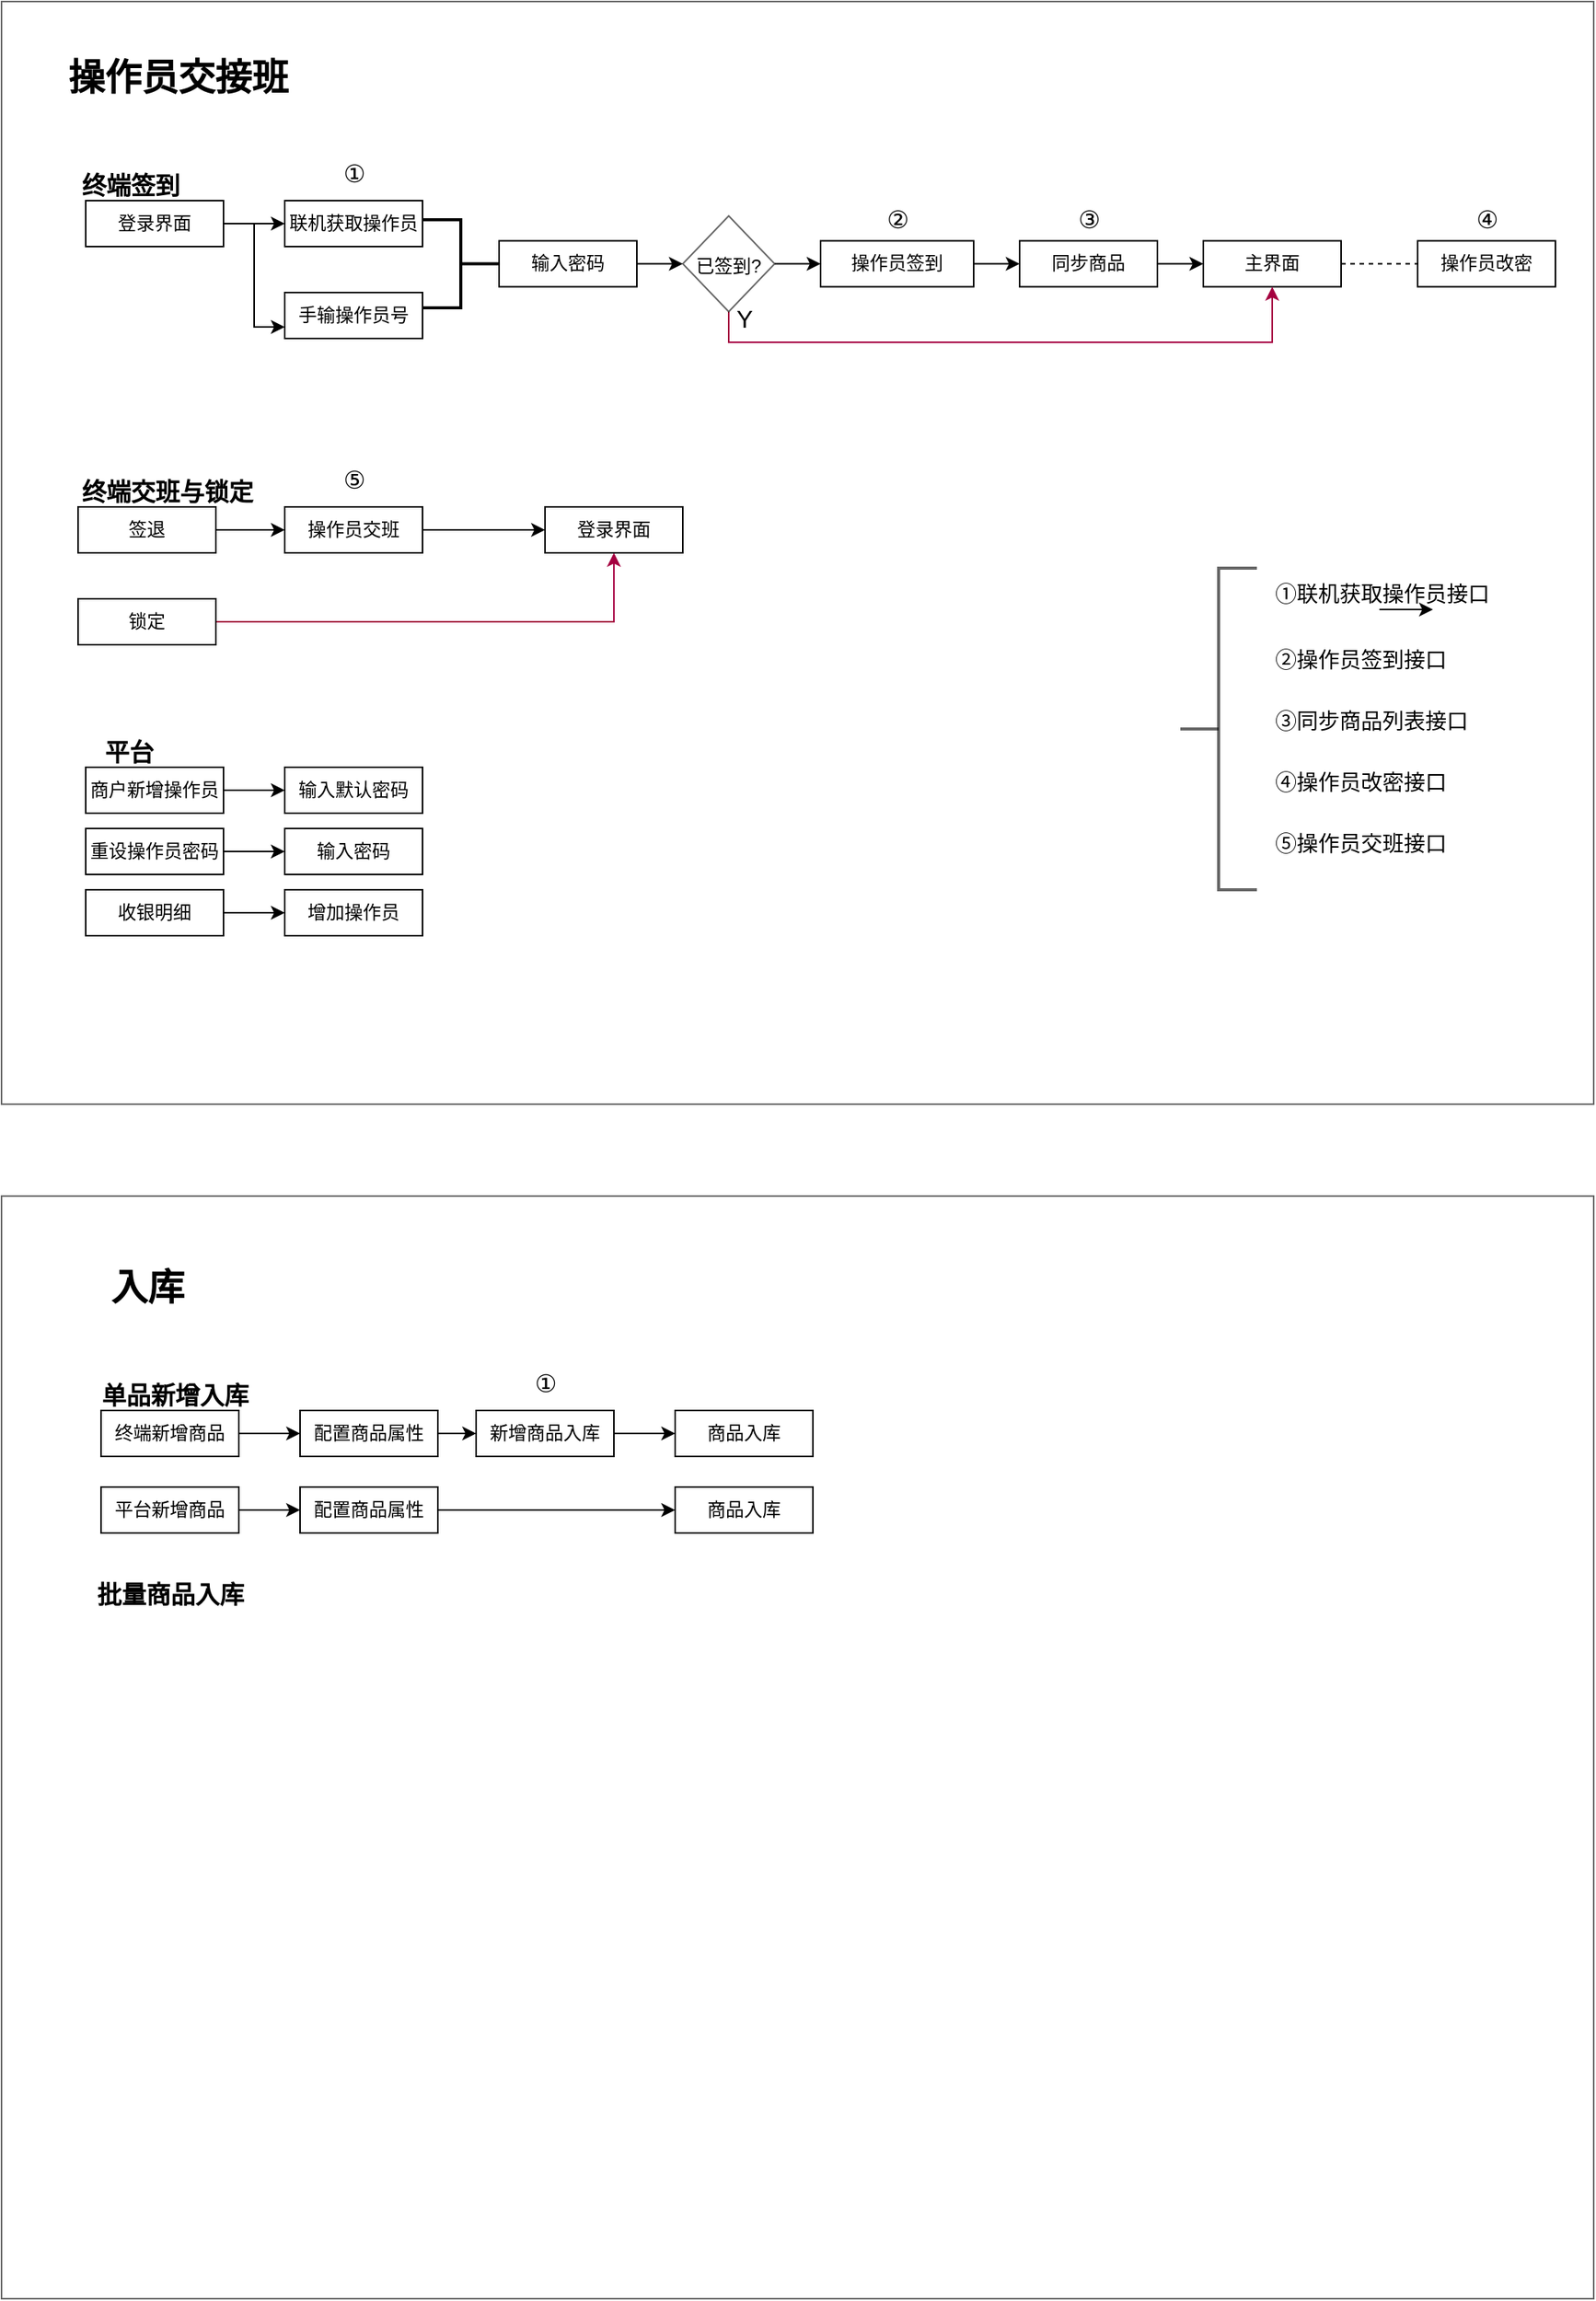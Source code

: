 <mxfile version="14.2.7" type="github">
  <diagram name="Page-1" id="e7e014a7-5840-1c2e-5031-d8a46d1fe8dd">
    <mxGraphModel dx="1018" dy="1349" grid="1" gridSize="10" guides="1" tooltips="1" connect="1" arrows="1" fold="1" page="1" pageScale="1" pageWidth="1169" pageHeight="826" background="#ffffff" math="0" shadow="0">
      <root>
        <mxCell id="0" />
        <mxCell id="1" parent="0" />
        <mxCell id="qoUKi9HqoIXxONrlyfiQ-51" value="" style="rounded=0;whiteSpace=wrap;html=1;fillColor=none;opacity=60;glass=0;" vertex="1" parent="1">
          <mxGeometry x="30" y="-800" width="1040" height="720" as="geometry" />
        </mxCell>
        <mxCell id="qoUKi9HqoIXxONrlyfiQ-48" style="edgeStyle=orthogonalEdgeStyle;rounded=0;orthogonalLoop=1;jettySize=auto;html=1;exitX=1;exitY=0.5;exitDx=0;exitDy=0;" edge="1" parent="1" source="qoUKi9HqoIXxONrlyfiQ-41" target="qoUKi9HqoIXxONrlyfiQ-43">
          <mxGeometry relative="1" as="geometry" />
        </mxCell>
        <mxCell id="qoUKi9HqoIXxONrlyfiQ-83" style="edgeStyle=orthogonalEdgeStyle;rounded=0;orthogonalLoop=1;jettySize=auto;html=1;exitX=1;exitY=0.5;exitDx=0;exitDy=0;entryX=0;entryY=0.75;entryDx=0;entryDy=0;fontSize=16;" edge="1" parent="1" source="qoUKi9HqoIXxONrlyfiQ-41" target="qoUKi9HqoIXxONrlyfiQ-42">
          <mxGeometry relative="1" as="geometry" />
        </mxCell>
        <mxCell id="qoUKi9HqoIXxONrlyfiQ-41" value="登录界面" style="rounded=0;whiteSpace=wrap;html=1;" vertex="1" parent="1">
          <mxGeometry x="85" y="-670" width="90" height="30" as="geometry" />
        </mxCell>
        <mxCell id="qoUKi9HqoIXxONrlyfiQ-42" value="手输操作员号" style="rounded=0;whiteSpace=wrap;html=1;" vertex="1" parent="1">
          <mxGeometry x="215" y="-610" width="90" height="30" as="geometry" />
        </mxCell>
        <mxCell id="qoUKi9HqoIXxONrlyfiQ-43" value="联机获取操作员" style="rounded=0;whiteSpace=wrap;html=1;" vertex="1" parent="1">
          <mxGeometry x="215" y="-670" width="90" height="30" as="geometry" />
        </mxCell>
        <mxCell id="qoUKi9HqoIXxONrlyfiQ-89" style="edgeStyle=orthogonalEdgeStyle;rounded=0;orthogonalLoop=1;jettySize=auto;html=1;exitX=1;exitY=0.5;exitDx=0;exitDy=0;fontSize=16;" edge="1" parent="1" source="qoUKi9HqoIXxONrlyfiQ-44" target="qoUKi9HqoIXxONrlyfiQ-87">
          <mxGeometry relative="1" as="geometry" />
        </mxCell>
        <mxCell id="qoUKi9HqoIXxONrlyfiQ-44" value="输入密码" style="rounded=0;whiteSpace=wrap;html=1;" vertex="1" parent="1">
          <mxGeometry x="355" y="-643.75" width="90" height="30" as="geometry" />
        </mxCell>
        <mxCell id="qoUKi9HqoIXxONrlyfiQ-58" style="edgeStyle=orthogonalEdgeStyle;rounded=0;orthogonalLoop=1;jettySize=auto;html=1;exitX=1;exitY=0.5;exitDx=0;exitDy=0;" edge="1" parent="1" source="qoUKi9HqoIXxONrlyfiQ-45" target="qoUKi9HqoIXxONrlyfiQ-57">
          <mxGeometry relative="1" as="geometry" />
        </mxCell>
        <mxCell id="qoUKi9HqoIXxONrlyfiQ-45" value="操作员签到" style="rounded=0;whiteSpace=wrap;html=1;" vertex="1" parent="1">
          <mxGeometry x="565" y="-643.75" width="100" height="30" as="geometry" />
        </mxCell>
        <mxCell id="qoUKi9HqoIXxONrlyfiQ-46" value="" style="strokeWidth=2;html=1;shape=mxgraph.flowchart.annotation_2;align=left;labelPosition=right;pointerEvents=1;rotation=-180;" vertex="1" parent="1">
          <mxGeometry x="305" y="-657.5" width="50" height="57.5" as="geometry" />
        </mxCell>
        <mxCell id="qoUKi9HqoIXxONrlyfiQ-52" value="操作员交接班" style="text;strokeColor=none;fillColor=none;html=1;fontSize=24;fontStyle=1;verticalAlign=middle;align=center;" vertex="1" parent="1">
          <mxGeometry x="95" y="-770" width="100" height="40" as="geometry" />
        </mxCell>
        <mxCell id="qoUKi9HqoIXxONrlyfiQ-53" value="&lt;span style=&quot;font-weight: normal&quot;&gt;&lt;font style=&quot;font-size: 16px&quot;&gt;①&lt;/font&gt;&lt;/span&gt;" style="text;strokeColor=none;fillColor=none;html=1;fontSize=24;fontStyle=1;verticalAlign=middle;align=center;" vertex="1" parent="1">
          <mxGeometry x="250" y="-700" width="20" height="20" as="geometry" />
        </mxCell>
        <mxCell id="qoUKi9HqoIXxONrlyfiQ-55" value="&lt;span style=&quot;font-weight: normal&quot;&gt;&lt;font style=&quot;font-size: 16px&quot;&gt;②&lt;/font&gt;&lt;/span&gt;" style="text;strokeColor=none;fillColor=none;html=1;fontSize=24;fontStyle=1;verticalAlign=middle;align=center;" vertex="1" parent="1">
          <mxGeometry x="605" y="-670" width="20" height="20" as="geometry" />
        </mxCell>
        <mxCell id="qoUKi9HqoIXxONrlyfiQ-86" style="edgeStyle=orthogonalEdgeStyle;rounded=0;orthogonalLoop=1;jettySize=auto;html=1;exitX=1;exitY=0.5;exitDx=0;exitDy=0;fontSize=16;" edge="1" parent="1" source="qoUKi9HqoIXxONrlyfiQ-57" target="qoUKi9HqoIXxONrlyfiQ-84">
          <mxGeometry relative="1" as="geometry" />
        </mxCell>
        <mxCell id="qoUKi9HqoIXxONrlyfiQ-57" value="同步商品" style="rounded=0;whiteSpace=wrap;html=1;" vertex="1" parent="1">
          <mxGeometry x="695" y="-643.75" width="90" height="30" as="geometry" />
        </mxCell>
        <mxCell id="qoUKi9HqoIXxONrlyfiQ-60" value="&lt;span style=&quot;font-weight: normal&quot;&gt;&lt;font style=&quot;font-size: 16px&quot;&gt;③&lt;/font&gt;&lt;/span&gt;" style="text;strokeColor=none;fillColor=none;html=1;fontSize=24;fontStyle=1;verticalAlign=middle;align=center;" vertex="1" parent="1">
          <mxGeometry x="730" y="-670" width="20" height="20" as="geometry" />
        </mxCell>
        <mxCell id="qoUKi9HqoIXxONrlyfiQ-63" value="终端签到" style="text;strokeColor=none;fillColor=none;html=1;fontSize=16;fontStyle=1;verticalAlign=middle;align=center;" vertex="1" parent="1">
          <mxGeometry x="81" y="-690" width="65" height="20" as="geometry" />
        </mxCell>
        <mxCell id="qoUKi9HqoIXxONrlyfiQ-64" value="平台" style="text;strokeColor=none;fillColor=none;html=1;fontSize=16;fontStyle=1;verticalAlign=middle;align=center;" vertex="1" parent="1">
          <mxGeometry x="80" y="-320" width="65" height="20" as="geometry" />
        </mxCell>
        <mxCell id="qoUKi9HqoIXxONrlyfiQ-71" style="edgeStyle=orthogonalEdgeStyle;rounded=0;orthogonalLoop=1;jettySize=auto;html=1;exitX=1;exitY=0.5;exitDx=0;exitDy=0;entryX=0;entryY=0.5;entryDx=0;entryDy=0;fontSize=16;" edge="1" parent="1" source="qoUKi9HqoIXxONrlyfiQ-65" target="qoUKi9HqoIXxONrlyfiQ-67">
          <mxGeometry relative="1" as="geometry" />
        </mxCell>
        <mxCell id="qoUKi9HqoIXxONrlyfiQ-65" value="商户新增操作员" style="rounded=0;whiteSpace=wrap;html=1;" vertex="1" parent="1">
          <mxGeometry x="85" y="-300" width="90" height="30" as="geometry" />
        </mxCell>
        <mxCell id="qoUKi9HqoIXxONrlyfiQ-67" value="输入默认密码" style="rounded=0;whiteSpace=wrap;html=1;" vertex="1" parent="1">
          <mxGeometry x="215" y="-300" width="90" height="30" as="geometry" />
        </mxCell>
        <mxCell id="qoUKi9HqoIXxONrlyfiQ-68" value="操作员改密" style="rounded=0;whiteSpace=wrap;html=1;" vertex="1" parent="1">
          <mxGeometry x="955" y="-643.75" width="90" height="30" as="geometry" />
        </mxCell>
        <mxCell id="qoUKi9HqoIXxONrlyfiQ-69" value="" style="endArrow=none;dashed=1;html=1;fontSize=16;entryX=0;entryY=0.5;entryDx=0;entryDy=0;" edge="1" parent="1" source="qoUKi9HqoIXxONrlyfiQ-84" target="qoUKi9HqoIXxONrlyfiQ-68">
          <mxGeometry width="50" height="50" relative="1" as="geometry">
            <mxPoint x="935" y="-628.75" as="sourcePoint" />
            <mxPoint x="755" y="-580" as="targetPoint" />
          </mxGeometry>
        </mxCell>
        <mxCell id="qoUKi9HqoIXxONrlyfiQ-70" value="&lt;span style=&quot;font-weight: normal&quot;&gt;&lt;font style=&quot;font-size: 16px&quot;&gt;④&lt;/font&gt;&lt;/span&gt;" style="text;strokeColor=none;fillColor=none;html=1;fontSize=24;fontStyle=1;verticalAlign=middle;align=center;" vertex="1" parent="1">
          <mxGeometry x="990" y="-670" width="20" height="20" as="geometry" />
        </mxCell>
        <mxCell id="qoUKi9HqoIXxONrlyfiQ-80" style="edgeStyle=orthogonalEdgeStyle;rounded=0;orthogonalLoop=1;jettySize=auto;html=1;exitX=1;exitY=0.5;exitDx=0;exitDy=0;entryX=0;entryY=0.5;entryDx=0;entryDy=0;fontSize=16;" edge="1" parent="1" source="qoUKi9HqoIXxONrlyfiQ-72" target="qoUKi9HqoIXxONrlyfiQ-75">
          <mxGeometry relative="1" as="geometry" />
        </mxCell>
        <mxCell id="qoUKi9HqoIXxONrlyfiQ-72" value="签退" style="rounded=0;whiteSpace=wrap;html=1;" vertex="1" parent="1">
          <mxGeometry x="80" y="-470" width="90" height="30" as="geometry" />
        </mxCell>
        <mxCell id="qoUKi9HqoIXxONrlyfiQ-73" value="终端交班与锁定" style="text;strokeColor=none;fillColor=none;html=1;fontSize=16;fontStyle=1;verticalAlign=middle;align=center;" vertex="1" parent="1">
          <mxGeometry x="105" y="-490" width="65" height="20" as="geometry" />
        </mxCell>
        <mxCell id="qoUKi9HqoIXxONrlyfiQ-81" style="edgeStyle=orthogonalEdgeStyle;rounded=0;orthogonalLoop=1;jettySize=auto;html=1;exitX=1;exitY=0.5;exitDx=0;exitDy=0;fontSize=16;" edge="1" parent="1" source="qoUKi9HqoIXxONrlyfiQ-75" target="qoUKi9HqoIXxONrlyfiQ-79">
          <mxGeometry relative="1" as="geometry" />
        </mxCell>
        <mxCell id="qoUKi9HqoIXxONrlyfiQ-75" value="操作员交班" style="rounded=0;whiteSpace=wrap;html=1;" vertex="1" parent="1">
          <mxGeometry x="215" y="-470" width="90" height="30" as="geometry" />
        </mxCell>
        <mxCell id="qoUKi9HqoIXxONrlyfiQ-82" style="edgeStyle=orthogonalEdgeStyle;rounded=0;orthogonalLoop=1;jettySize=auto;html=1;exitX=1;exitY=0.5;exitDx=0;exitDy=0;entryX=0.5;entryY=1;entryDx=0;entryDy=0;fontSize=16;fillColor=#d80073;strokeColor=#A50040;" edge="1" parent="1" source="qoUKi9HqoIXxONrlyfiQ-76" target="qoUKi9HqoIXxONrlyfiQ-79">
          <mxGeometry relative="1" as="geometry" />
        </mxCell>
        <mxCell id="qoUKi9HqoIXxONrlyfiQ-76" value="锁定" style="rounded=0;whiteSpace=wrap;html=1;" vertex="1" parent="1">
          <mxGeometry x="80" y="-410" width="90" height="30" as="geometry" />
        </mxCell>
        <mxCell id="qoUKi9HqoIXxONrlyfiQ-79" value="登录界面" style="rounded=0;whiteSpace=wrap;html=1;" vertex="1" parent="1">
          <mxGeometry x="385" y="-470" width="90" height="30" as="geometry" />
        </mxCell>
        <mxCell id="qoUKi9HqoIXxONrlyfiQ-84" value="主界面" style="rounded=0;whiteSpace=wrap;html=1;" vertex="1" parent="1">
          <mxGeometry x="815" y="-643.75" width="90" height="30" as="geometry" />
        </mxCell>
        <mxCell id="qoUKi9HqoIXxONrlyfiQ-91" style="edgeStyle=orthogonalEdgeStyle;rounded=0;orthogonalLoop=1;jettySize=auto;html=1;exitX=1;exitY=0.5;exitDx=0;exitDy=0;entryX=0;entryY=0.5;entryDx=0;entryDy=0;fontSize=16;" edge="1" parent="1" source="qoUKi9HqoIXxONrlyfiQ-87" target="qoUKi9HqoIXxONrlyfiQ-45">
          <mxGeometry relative="1" as="geometry" />
        </mxCell>
        <mxCell id="qoUKi9HqoIXxONrlyfiQ-92" style="edgeStyle=orthogonalEdgeStyle;rounded=0;orthogonalLoop=1;jettySize=auto;html=1;exitX=0.5;exitY=1;exitDx=0;exitDy=0;entryX=0.5;entryY=1;entryDx=0;entryDy=0;fontSize=16;fillColor=#d80073;strokeColor=#A50040;" edge="1" parent="1" source="qoUKi9HqoIXxONrlyfiQ-87" target="qoUKi9HqoIXxONrlyfiQ-84">
          <mxGeometry relative="1" as="geometry" />
        </mxCell>
        <mxCell id="qoUKi9HqoIXxONrlyfiQ-87" value="&lt;font style=&quot;font-size: 12px&quot;&gt;已签到?&lt;/font&gt;" style="rhombus;whiteSpace=wrap;html=1;rounded=0;glass=0;fillColor=none;fontSize=16;opacity=60;" vertex="1" parent="1">
          <mxGeometry x="475" y="-660" width="60" height="62.5" as="geometry" />
        </mxCell>
        <mxCell id="qoUKi9HqoIXxONrlyfiQ-93" value="&lt;span style=&quot;font-weight: normal&quot;&gt;&lt;font style=&quot;font-size: 16px&quot;&gt;⑤&lt;/font&gt;&lt;/span&gt;" style="text;strokeColor=none;fillColor=none;html=1;fontSize=24;fontStyle=1;verticalAlign=middle;align=center;" vertex="1" parent="1">
          <mxGeometry x="250" y="-500" width="20" height="20" as="geometry" />
        </mxCell>
        <mxCell id="qoUKi9HqoIXxONrlyfiQ-96" style="edgeStyle=orthogonalEdgeStyle;rounded=0;orthogonalLoop=1;jettySize=auto;html=1;exitX=1;exitY=0.5;exitDx=0;exitDy=0;entryX=0;entryY=0.5;entryDx=0;entryDy=0;fontSize=16;" edge="1" parent="1" source="qoUKi9HqoIXxONrlyfiQ-94" target="qoUKi9HqoIXxONrlyfiQ-95">
          <mxGeometry relative="1" as="geometry" />
        </mxCell>
        <mxCell id="qoUKi9HqoIXxONrlyfiQ-94" value="重设操作员密码" style="rounded=0;whiteSpace=wrap;html=1;" vertex="1" parent="1">
          <mxGeometry x="85" y="-260" width="90" height="30" as="geometry" />
        </mxCell>
        <mxCell id="qoUKi9HqoIXxONrlyfiQ-95" value="输入密码" style="rounded=0;whiteSpace=wrap;html=1;" vertex="1" parent="1">
          <mxGeometry x="215" y="-260" width="90" height="30" as="geometry" />
        </mxCell>
        <mxCell id="qoUKi9HqoIXxONrlyfiQ-99" style="edgeStyle=orthogonalEdgeStyle;rounded=0;orthogonalLoop=1;jettySize=auto;html=1;exitX=1;exitY=0.5;exitDx=0;exitDy=0;entryX=0;entryY=0.5;entryDx=0;entryDy=0;fontSize=16;" edge="1" parent="1" source="qoUKi9HqoIXxONrlyfiQ-97" target="qoUKi9HqoIXxONrlyfiQ-98">
          <mxGeometry relative="1" as="geometry" />
        </mxCell>
        <mxCell id="qoUKi9HqoIXxONrlyfiQ-97" value="收银明细" style="rounded=0;whiteSpace=wrap;html=1;" vertex="1" parent="1">
          <mxGeometry x="85" y="-220" width="90" height="30" as="geometry" />
        </mxCell>
        <mxCell id="qoUKi9HqoIXxONrlyfiQ-98" value="增加操作员" style="rounded=0;whiteSpace=wrap;html=1;" vertex="1" parent="1">
          <mxGeometry x="215" y="-220" width="90" height="30" as="geometry" />
        </mxCell>
        <mxCell id="qoUKi9HqoIXxONrlyfiQ-100" value="&lt;span style=&quot;font-weight: normal&quot;&gt;&lt;font style=&quot;font-size: 16px&quot;&gt;Y&lt;/font&gt;&lt;/span&gt;" style="text;strokeColor=none;fillColor=none;html=1;fontSize=24;fontStyle=1;verticalAlign=middle;align=center;" vertex="1" parent="1">
          <mxGeometry x="505" y="-605" width="20" height="20" as="geometry" />
        </mxCell>
        <mxCell id="qoUKi9HqoIXxONrlyfiQ-102" value="" style="rounded=0;whiteSpace=wrap;html=1;fillColor=none;opacity=60;glass=0;" vertex="1" parent="1">
          <mxGeometry x="30" y="-20" width="1040" height="720" as="geometry" />
        </mxCell>
        <mxCell id="qoUKi9HqoIXxONrlyfiQ-103" value="入库" style="text;strokeColor=none;fillColor=none;html=1;fontSize=24;fontStyle=1;verticalAlign=middle;align=center;" vertex="1" parent="1">
          <mxGeometry x="75" y="20" width="100" height="40" as="geometry" />
        </mxCell>
        <mxCell id="qoUKi9HqoIXxONrlyfiQ-108" style="edgeStyle=orthogonalEdgeStyle;rounded=0;orthogonalLoop=1;jettySize=auto;html=1;exitX=1;exitY=0.5;exitDx=0;exitDy=0;entryX=0;entryY=0.5;entryDx=0;entryDy=0;fontSize=16;" edge="1" parent="1" source="qoUKi9HqoIXxONrlyfiQ-104" target="qoUKi9HqoIXxONrlyfiQ-105">
          <mxGeometry relative="1" as="geometry" />
        </mxCell>
        <mxCell id="qoUKi9HqoIXxONrlyfiQ-104" value="终端新增商品" style="rounded=0;whiteSpace=wrap;html=1;" vertex="1" parent="1">
          <mxGeometry x="95" y="120" width="90" height="30" as="geometry" />
        </mxCell>
        <mxCell id="qoUKi9HqoIXxONrlyfiQ-114" style="edgeStyle=orthogonalEdgeStyle;rounded=0;orthogonalLoop=1;jettySize=auto;html=1;exitX=1;exitY=0.5;exitDx=0;exitDy=0;fontSize=16;" edge="1" parent="1" source="qoUKi9HqoIXxONrlyfiQ-105" target="qoUKi9HqoIXxONrlyfiQ-113">
          <mxGeometry relative="1" as="geometry" />
        </mxCell>
        <mxCell id="qoUKi9HqoIXxONrlyfiQ-105" value="配置商品属性" style="rounded=0;whiteSpace=wrap;html=1;" vertex="1" parent="1">
          <mxGeometry x="225" y="120" width="90" height="30" as="geometry" />
        </mxCell>
        <mxCell id="qoUKi9HqoIXxONrlyfiQ-106" value="单品新增入库" style="text;strokeColor=none;fillColor=none;html=1;fontSize=16;fontStyle=1;verticalAlign=middle;align=center;" vertex="1" parent="1">
          <mxGeometry x="110" y="100" width="65" height="20" as="geometry" />
        </mxCell>
        <mxCell id="qoUKi9HqoIXxONrlyfiQ-126" style="edgeStyle=orthogonalEdgeStyle;rounded=0;orthogonalLoop=1;jettySize=auto;html=1;exitX=1;exitY=0.5;exitDx=0;exitDy=0;entryX=0;entryY=0.5;entryDx=0;entryDy=0;fontSize=14;" edge="1" parent="1" source="qoUKi9HqoIXxONrlyfiQ-107" target="qoUKi9HqoIXxONrlyfiQ-111">
          <mxGeometry relative="1" as="geometry" />
        </mxCell>
        <mxCell id="qoUKi9HqoIXxONrlyfiQ-107" value="平台新增商品" style="rounded=0;whiteSpace=wrap;html=1;" vertex="1" parent="1">
          <mxGeometry x="95" y="170" width="90" height="30" as="geometry" />
        </mxCell>
        <mxCell id="qoUKi9HqoIXxONrlyfiQ-128" style="edgeStyle=orthogonalEdgeStyle;rounded=0;orthogonalLoop=1;jettySize=auto;html=1;exitX=1;exitY=0.5;exitDx=0;exitDy=0;fontSize=14;" edge="1" parent="1" source="qoUKi9HqoIXxONrlyfiQ-111" target="qoUKi9HqoIXxONrlyfiQ-127">
          <mxGeometry relative="1" as="geometry" />
        </mxCell>
        <mxCell id="qoUKi9HqoIXxONrlyfiQ-111" value="配置商品属性" style="rounded=0;whiteSpace=wrap;html=1;" vertex="1" parent="1">
          <mxGeometry x="225" y="170" width="90" height="30" as="geometry" />
        </mxCell>
        <mxCell id="qoUKi9HqoIXxONrlyfiQ-112" value="商品入库" style="rounded=0;whiteSpace=wrap;html=1;" vertex="1" parent="1">
          <mxGeometry x="470" y="120" width="90" height="30" as="geometry" />
        </mxCell>
        <mxCell id="qoUKi9HqoIXxONrlyfiQ-115" style="edgeStyle=orthogonalEdgeStyle;rounded=0;orthogonalLoop=1;jettySize=auto;html=1;exitX=1;exitY=0.5;exitDx=0;exitDy=0;fontSize=16;" edge="1" parent="1" source="qoUKi9HqoIXxONrlyfiQ-113" target="qoUKi9HqoIXxONrlyfiQ-112">
          <mxGeometry relative="1" as="geometry" />
        </mxCell>
        <mxCell id="qoUKi9HqoIXxONrlyfiQ-113" value="新增商品入库" style="rounded=0;whiteSpace=wrap;html=1;" vertex="1" parent="1">
          <mxGeometry x="340" y="120" width="90" height="30" as="geometry" />
        </mxCell>
        <mxCell id="qoUKi9HqoIXxONrlyfiQ-116" value="&lt;span style=&quot;font-weight: normal&quot;&gt;&lt;font style=&quot;font-size: 16px&quot;&gt;①&lt;/font&gt;&lt;/span&gt;" style="text;strokeColor=none;fillColor=none;html=1;fontSize=24;fontStyle=1;verticalAlign=middle;align=center;" vertex="1" parent="1">
          <mxGeometry x="375" y="90" width="20" height="20" as="geometry" />
        </mxCell>
        <mxCell id="qoUKi9HqoIXxONrlyfiQ-117" value="" style="strokeWidth=2;html=1;shape=mxgraph.flowchart.annotation_2;align=left;labelPosition=right;pointerEvents=1;rounded=0;glass=0;fillColor=none;fontSize=16;opacity=60;" vertex="1" parent="1">
          <mxGeometry x="800" y="-430" width="50" height="210" as="geometry" />
        </mxCell>
        <mxCell id="qoUKi9HqoIXxONrlyfiQ-118" value="①联机获取操作员接口" style="text;strokeColor=none;fillColor=none;html=1;fontSize=14;fontStyle=0;verticalAlign=middle;align=left;" vertex="1" parent="1">
          <mxGeometry x="860" y="-423" width="140" height="20" as="geometry" />
        </mxCell>
        <mxCell id="qoUKi9HqoIXxONrlyfiQ-119" style="edgeStyle=orthogonalEdgeStyle;rounded=0;orthogonalLoop=1;jettySize=auto;html=1;exitX=0.5;exitY=1;exitDx=0;exitDy=0;entryX=0.75;entryY=1;entryDx=0;entryDy=0;fontSize=14;" edge="1" parent="1" source="qoUKi9HqoIXxONrlyfiQ-118" target="qoUKi9HqoIXxONrlyfiQ-118">
          <mxGeometry relative="1" as="geometry" />
        </mxCell>
        <mxCell id="qoUKi9HqoIXxONrlyfiQ-120" value="②操作员签到接口" style="text;strokeColor=none;fillColor=none;html=1;fontSize=14;fontStyle=0;verticalAlign=middle;align=left;" vertex="1" parent="1">
          <mxGeometry x="860" y="-380" width="140" height="20" as="geometry" />
        </mxCell>
        <mxCell id="qoUKi9HqoIXxONrlyfiQ-121" value="③同步商品列表接口" style="text;strokeColor=none;fillColor=none;html=1;fontSize=14;fontStyle=0;verticalAlign=middle;align=left;" vertex="1" parent="1">
          <mxGeometry x="860" y="-340" width="140" height="20" as="geometry" />
        </mxCell>
        <mxCell id="qoUKi9HqoIXxONrlyfiQ-123" value="④操作员改密接口" style="text;strokeColor=none;fillColor=none;html=1;fontSize=14;fontStyle=0;verticalAlign=middle;align=left;" vertex="1" parent="1">
          <mxGeometry x="860" y="-300" width="140" height="20" as="geometry" />
        </mxCell>
        <mxCell id="qoUKi9HqoIXxONrlyfiQ-124" value="⑤操作员交班接口" style="text;strokeColor=none;fillColor=none;html=1;fontSize=14;fontStyle=0;verticalAlign=middle;align=left;" vertex="1" parent="1">
          <mxGeometry x="860" y="-260" width="140" height="20" as="geometry" />
        </mxCell>
        <mxCell id="qoUKi9HqoIXxONrlyfiQ-127" value="商品入库" style="rounded=0;whiteSpace=wrap;html=1;" vertex="1" parent="1">
          <mxGeometry x="470" y="170" width="90" height="30" as="geometry" />
        </mxCell>
        <mxCell id="qoUKi9HqoIXxONrlyfiQ-129" value="批量商品入库" style="text;strokeColor=none;fillColor=none;html=1;fontSize=16;fontStyle=1;verticalAlign=middle;align=center;" vertex="1" parent="1">
          <mxGeometry x="107.5" y="230" width="65" height="20" as="geometry" />
        </mxCell>
      </root>
    </mxGraphModel>
  </diagram>
</mxfile>
